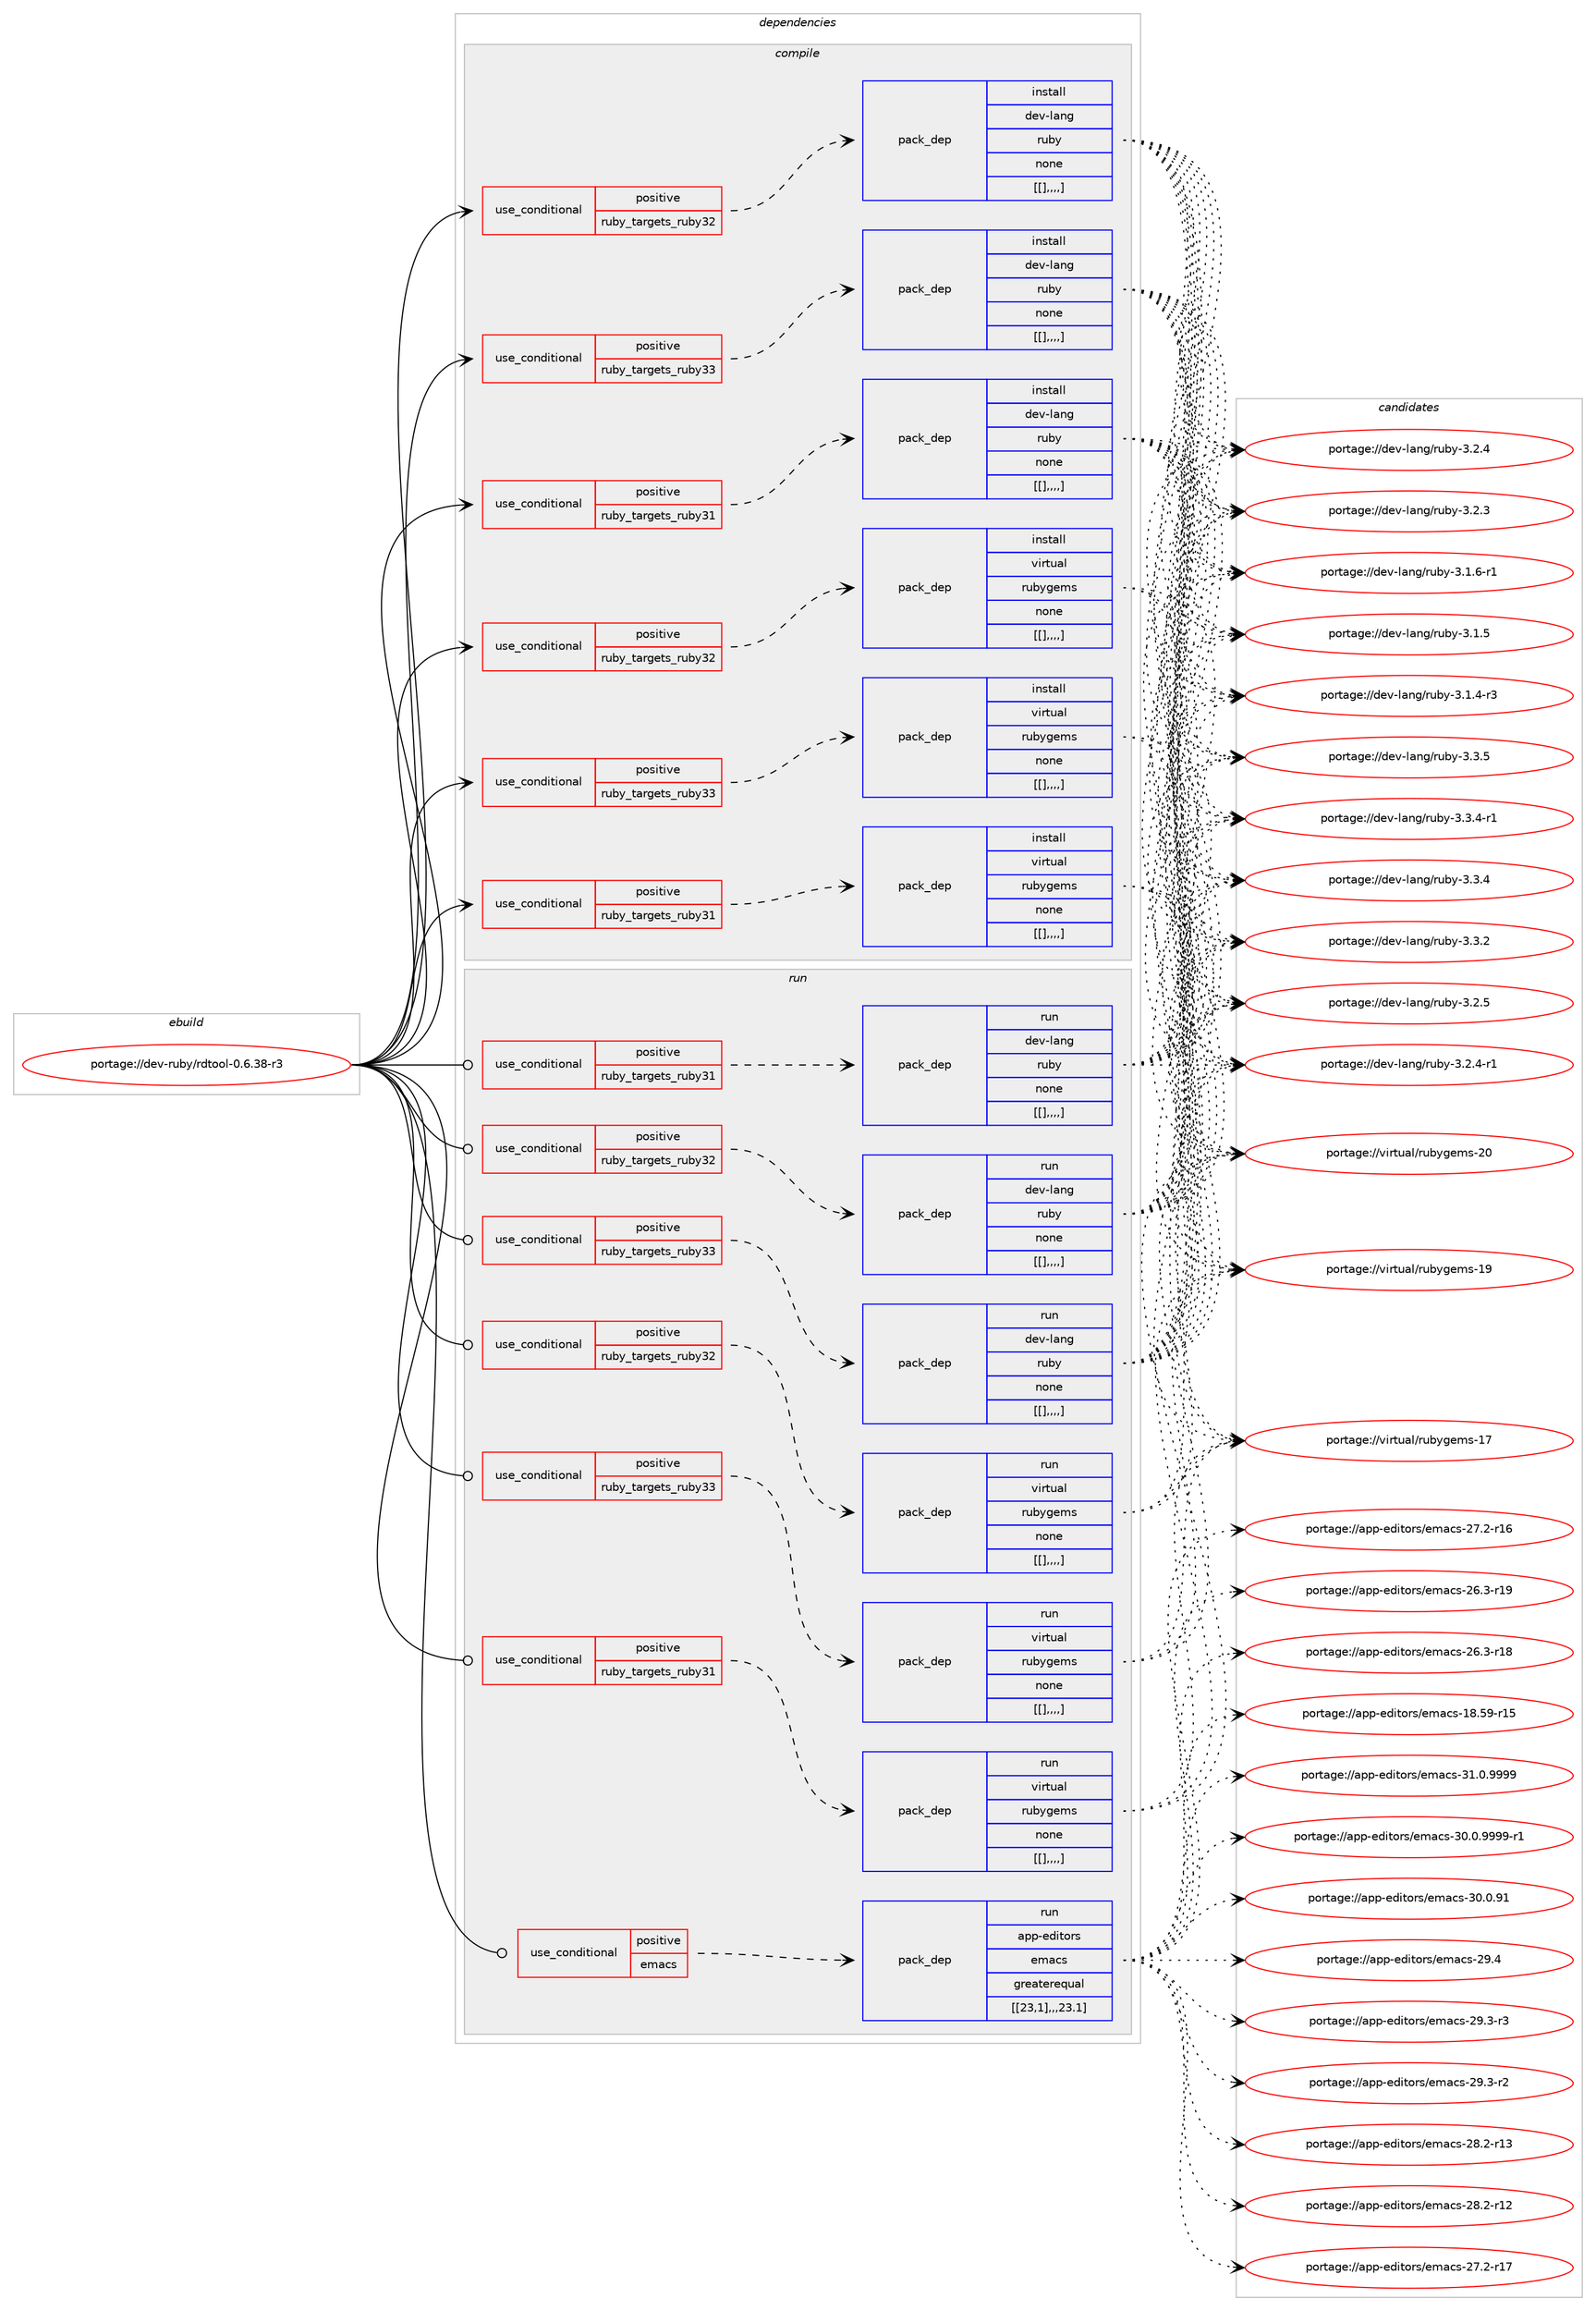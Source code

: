 digraph prolog {

# *************
# Graph options
# *************

newrank=true;
concentrate=true;
compound=true;
graph [rankdir=LR,fontname=Helvetica,fontsize=10,ranksep=1.5];#, ranksep=2.5, nodesep=0.2];
edge  [arrowhead=vee];
node  [fontname=Helvetica,fontsize=10];

# **********
# The ebuild
# **********

subgraph cluster_leftcol {
color=gray;
label=<<i>ebuild</i>>;
id [label="portage://dev-ruby/rdtool-0.6.38-r3", color=red, width=4, href="../dev-ruby/rdtool-0.6.38-r3.svg"];
}

# ****************
# The dependencies
# ****************

subgraph cluster_midcol {
color=gray;
label=<<i>dependencies</i>>;
subgraph cluster_compile {
fillcolor="#eeeeee";
style=filled;
label=<<i>compile</i>>;
subgraph cond55561 {
dependency200919 [label=<<TABLE BORDER="0" CELLBORDER="1" CELLSPACING="0" CELLPADDING="4"><TR><TD ROWSPAN="3" CELLPADDING="10">use_conditional</TD></TR><TR><TD>positive</TD></TR><TR><TD>ruby_targets_ruby31</TD></TR></TABLE>>, shape=none, color=red];
subgraph pack144008 {
dependency200920 [label=<<TABLE BORDER="0" CELLBORDER="1" CELLSPACING="0" CELLPADDING="4" WIDTH="220"><TR><TD ROWSPAN="6" CELLPADDING="30">pack_dep</TD></TR><TR><TD WIDTH="110">install</TD></TR><TR><TD>dev-lang</TD></TR><TR><TD>ruby</TD></TR><TR><TD>none</TD></TR><TR><TD>[[],,,,]</TD></TR></TABLE>>, shape=none, color=blue];
}
dependency200919:e -> dependency200920:w [weight=20,style="dashed",arrowhead="vee"];
}
id:e -> dependency200919:w [weight=20,style="solid",arrowhead="vee"];
subgraph cond55562 {
dependency200921 [label=<<TABLE BORDER="0" CELLBORDER="1" CELLSPACING="0" CELLPADDING="4"><TR><TD ROWSPAN="3" CELLPADDING="10">use_conditional</TD></TR><TR><TD>positive</TD></TR><TR><TD>ruby_targets_ruby31</TD></TR></TABLE>>, shape=none, color=red];
subgraph pack144009 {
dependency200922 [label=<<TABLE BORDER="0" CELLBORDER="1" CELLSPACING="0" CELLPADDING="4" WIDTH="220"><TR><TD ROWSPAN="6" CELLPADDING="30">pack_dep</TD></TR><TR><TD WIDTH="110">install</TD></TR><TR><TD>virtual</TD></TR><TR><TD>rubygems</TD></TR><TR><TD>none</TD></TR><TR><TD>[[],,,,]</TD></TR></TABLE>>, shape=none, color=blue];
}
dependency200921:e -> dependency200922:w [weight=20,style="dashed",arrowhead="vee"];
}
id:e -> dependency200921:w [weight=20,style="solid",arrowhead="vee"];
subgraph cond55563 {
dependency200923 [label=<<TABLE BORDER="0" CELLBORDER="1" CELLSPACING="0" CELLPADDING="4"><TR><TD ROWSPAN="3" CELLPADDING="10">use_conditional</TD></TR><TR><TD>positive</TD></TR><TR><TD>ruby_targets_ruby32</TD></TR></TABLE>>, shape=none, color=red];
subgraph pack144010 {
dependency200924 [label=<<TABLE BORDER="0" CELLBORDER="1" CELLSPACING="0" CELLPADDING="4" WIDTH="220"><TR><TD ROWSPAN="6" CELLPADDING="30">pack_dep</TD></TR><TR><TD WIDTH="110">install</TD></TR><TR><TD>dev-lang</TD></TR><TR><TD>ruby</TD></TR><TR><TD>none</TD></TR><TR><TD>[[],,,,]</TD></TR></TABLE>>, shape=none, color=blue];
}
dependency200923:e -> dependency200924:w [weight=20,style="dashed",arrowhead="vee"];
}
id:e -> dependency200923:w [weight=20,style="solid",arrowhead="vee"];
subgraph cond55564 {
dependency200925 [label=<<TABLE BORDER="0" CELLBORDER="1" CELLSPACING="0" CELLPADDING="4"><TR><TD ROWSPAN="3" CELLPADDING="10">use_conditional</TD></TR><TR><TD>positive</TD></TR><TR><TD>ruby_targets_ruby32</TD></TR></TABLE>>, shape=none, color=red];
subgraph pack144011 {
dependency200926 [label=<<TABLE BORDER="0" CELLBORDER="1" CELLSPACING="0" CELLPADDING="4" WIDTH="220"><TR><TD ROWSPAN="6" CELLPADDING="30">pack_dep</TD></TR><TR><TD WIDTH="110">install</TD></TR><TR><TD>virtual</TD></TR><TR><TD>rubygems</TD></TR><TR><TD>none</TD></TR><TR><TD>[[],,,,]</TD></TR></TABLE>>, shape=none, color=blue];
}
dependency200925:e -> dependency200926:w [weight=20,style="dashed",arrowhead="vee"];
}
id:e -> dependency200925:w [weight=20,style="solid",arrowhead="vee"];
subgraph cond55565 {
dependency200927 [label=<<TABLE BORDER="0" CELLBORDER="1" CELLSPACING="0" CELLPADDING="4"><TR><TD ROWSPAN="3" CELLPADDING="10">use_conditional</TD></TR><TR><TD>positive</TD></TR><TR><TD>ruby_targets_ruby33</TD></TR></TABLE>>, shape=none, color=red];
subgraph pack144012 {
dependency200928 [label=<<TABLE BORDER="0" CELLBORDER="1" CELLSPACING="0" CELLPADDING="4" WIDTH="220"><TR><TD ROWSPAN="6" CELLPADDING="30">pack_dep</TD></TR><TR><TD WIDTH="110">install</TD></TR><TR><TD>dev-lang</TD></TR><TR><TD>ruby</TD></TR><TR><TD>none</TD></TR><TR><TD>[[],,,,]</TD></TR></TABLE>>, shape=none, color=blue];
}
dependency200927:e -> dependency200928:w [weight=20,style="dashed",arrowhead="vee"];
}
id:e -> dependency200927:w [weight=20,style="solid",arrowhead="vee"];
subgraph cond55566 {
dependency200929 [label=<<TABLE BORDER="0" CELLBORDER="1" CELLSPACING="0" CELLPADDING="4"><TR><TD ROWSPAN="3" CELLPADDING="10">use_conditional</TD></TR><TR><TD>positive</TD></TR><TR><TD>ruby_targets_ruby33</TD></TR></TABLE>>, shape=none, color=red];
subgraph pack144013 {
dependency200930 [label=<<TABLE BORDER="0" CELLBORDER="1" CELLSPACING="0" CELLPADDING="4" WIDTH="220"><TR><TD ROWSPAN="6" CELLPADDING="30">pack_dep</TD></TR><TR><TD WIDTH="110">install</TD></TR><TR><TD>virtual</TD></TR><TR><TD>rubygems</TD></TR><TR><TD>none</TD></TR><TR><TD>[[],,,,]</TD></TR></TABLE>>, shape=none, color=blue];
}
dependency200929:e -> dependency200930:w [weight=20,style="dashed",arrowhead="vee"];
}
id:e -> dependency200929:w [weight=20,style="solid",arrowhead="vee"];
}
subgraph cluster_compileandrun {
fillcolor="#eeeeee";
style=filled;
label=<<i>compile and run</i>>;
}
subgraph cluster_run {
fillcolor="#eeeeee";
style=filled;
label=<<i>run</i>>;
subgraph cond55567 {
dependency200931 [label=<<TABLE BORDER="0" CELLBORDER="1" CELLSPACING="0" CELLPADDING="4"><TR><TD ROWSPAN="3" CELLPADDING="10">use_conditional</TD></TR><TR><TD>positive</TD></TR><TR><TD>emacs</TD></TR></TABLE>>, shape=none, color=red];
subgraph pack144014 {
dependency200932 [label=<<TABLE BORDER="0" CELLBORDER="1" CELLSPACING="0" CELLPADDING="4" WIDTH="220"><TR><TD ROWSPAN="6" CELLPADDING="30">pack_dep</TD></TR><TR><TD WIDTH="110">run</TD></TR><TR><TD>app-editors</TD></TR><TR><TD>emacs</TD></TR><TR><TD>greaterequal</TD></TR><TR><TD>[[23,1],,,23.1]</TD></TR></TABLE>>, shape=none, color=blue];
}
dependency200931:e -> dependency200932:w [weight=20,style="dashed",arrowhead="vee"];
}
id:e -> dependency200931:w [weight=20,style="solid",arrowhead="odot"];
subgraph cond55568 {
dependency200933 [label=<<TABLE BORDER="0" CELLBORDER="1" CELLSPACING="0" CELLPADDING="4"><TR><TD ROWSPAN="3" CELLPADDING="10">use_conditional</TD></TR><TR><TD>positive</TD></TR><TR><TD>ruby_targets_ruby31</TD></TR></TABLE>>, shape=none, color=red];
subgraph pack144015 {
dependency200934 [label=<<TABLE BORDER="0" CELLBORDER="1" CELLSPACING="0" CELLPADDING="4" WIDTH="220"><TR><TD ROWSPAN="6" CELLPADDING="30">pack_dep</TD></TR><TR><TD WIDTH="110">run</TD></TR><TR><TD>dev-lang</TD></TR><TR><TD>ruby</TD></TR><TR><TD>none</TD></TR><TR><TD>[[],,,,]</TD></TR></TABLE>>, shape=none, color=blue];
}
dependency200933:e -> dependency200934:w [weight=20,style="dashed",arrowhead="vee"];
}
id:e -> dependency200933:w [weight=20,style="solid",arrowhead="odot"];
subgraph cond55569 {
dependency200935 [label=<<TABLE BORDER="0" CELLBORDER="1" CELLSPACING="0" CELLPADDING="4"><TR><TD ROWSPAN="3" CELLPADDING="10">use_conditional</TD></TR><TR><TD>positive</TD></TR><TR><TD>ruby_targets_ruby31</TD></TR></TABLE>>, shape=none, color=red];
subgraph pack144016 {
dependency200936 [label=<<TABLE BORDER="0" CELLBORDER="1" CELLSPACING="0" CELLPADDING="4" WIDTH="220"><TR><TD ROWSPAN="6" CELLPADDING="30">pack_dep</TD></TR><TR><TD WIDTH="110">run</TD></TR><TR><TD>virtual</TD></TR><TR><TD>rubygems</TD></TR><TR><TD>none</TD></TR><TR><TD>[[],,,,]</TD></TR></TABLE>>, shape=none, color=blue];
}
dependency200935:e -> dependency200936:w [weight=20,style="dashed",arrowhead="vee"];
}
id:e -> dependency200935:w [weight=20,style="solid",arrowhead="odot"];
subgraph cond55570 {
dependency200937 [label=<<TABLE BORDER="0" CELLBORDER="1" CELLSPACING="0" CELLPADDING="4"><TR><TD ROWSPAN="3" CELLPADDING="10">use_conditional</TD></TR><TR><TD>positive</TD></TR><TR><TD>ruby_targets_ruby32</TD></TR></TABLE>>, shape=none, color=red];
subgraph pack144017 {
dependency200938 [label=<<TABLE BORDER="0" CELLBORDER="1" CELLSPACING="0" CELLPADDING="4" WIDTH="220"><TR><TD ROWSPAN="6" CELLPADDING="30">pack_dep</TD></TR><TR><TD WIDTH="110">run</TD></TR><TR><TD>dev-lang</TD></TR><TR><TD>ruby</TD></TR><TR><TD>none</TD></TR><TR><TD>[[],,,,]</TD></TR></TABLE>>, shape=none, color=blue];
}
dependency200937:e -> dependency200938:w [weight=20,style="dashed",arrowhead="vee"];
}
id:e -> dependency200937:w [weight=20,style="solid",arrowhead="odot"];
subgraph cond55571 {
dependency200939 [label=<<TABLE BORDER="0" CELLBORDER="1" CELLSPACING="0" CELLPADDING="4"><TR><TD ROWSPAN="3" CELLPADDING="10">use_conditional</TD></TR><TR><TD>positive</TD></TR><TR><TD>ruby_targets_ruby32</TD></TR></TABLE>>, shape=none, color=red];
subgraph pack144018 {
dependency200940 [label=<<TABLE BORDER="0" CELLBORDER="1" CELLSPACING="0" CELLPADDING="4" WIDTH="220"><TR><TD ROWSPAN="6" CELLPADDING="30">pack_dep</TD></TR><TR><TD WIDTH="110">run</TD></TR><TR><TD>virtual</TD></TR><TR><TD>rubygems</TD></TR><TR><TD>none</TD></TR><TR><TD>[[],,,,]</TD></TR></TABLE>>, shape=none, color=blue];
}
dependency200939:e -> dependency200940:w [weight=20,style="dashed",arrowhead="vee"];
}
id:e -> dependency200939:w [weight=20,style="solid",arrowhead="odot"];
subgraph cond55572 {
dependency200941 [label=<<TABLE BORDER="0" CELLBORDER="1" CELLSPACING="0" CELLPADDING="4"><TR><TD ROWSPAN="3" CELLPADDING="10">use_conditional</TD></TR><TR><TD>positive</TD></TR><TR><TD>ruby_targets_ruby33</TD></TR></TABLE>>, shape=none, color=red];
subgraph pack144019 {
dependency200942 [label=<<TABLE BORDER="0" CELLBORDER="1" CELLSPACING="0" CELLPADDING="4" WIDTH="220"><TR><TD ROWSPAN="6" CELLPADDING="30">pack_dep</TD></TR><TR><TD WIDTH="110">run</TD></TR><TR><TD>dev-lang</TD></TR><TR><TD>ruby</TD></TR><TR><TD>none</TD></TR><TR><TD>[[],,,,]</TD></TR></TABLE>>, shape=none, color=blue];
}
dependency200941:e -> dependency200942:w [weight=20,style="dashed",arrowhead="vee"];
}
id:e -> dependency200941:w [weight=20,style="solid",arrowhead="odot"];
subgraph cond55573 {
dependency200943 [label=<<TABLE BORDER="0" CELLBORDER="1" CELLSPACING="0" CELLPADDING="4"><TR><TD ROWSPAN="3" CELLPADDING="10">use_conditional</TD></TR><TR><TD>positive</TD></TR><TR><TD>ruby_targets_ruby33</TD></TR></TABLE>>, shape=none, color=red];
subgraph pack144020 {
dependency200944 [label=<<TABLE BORDER="0" CELLBORDER="1" CELLSPACING="0" CELLPADDING="4" WIDTH="220"><TR><TD ROWSPAN="6" CELLPADDING="30">pack_dep</TD></TR><TR><TD WIDTH="110">run</TD></TR><TR><TD>virtual</TD></TR><TR><TD>rubygems</TD></TR><TR><TD>none</TD></TR><TR><TD>[[],,,,]</TD></TR></TABLE>>, shape=none, color=blue];
}
dependency200943:e -> dependency200944:w [weight=20,style="dashed",arrowhead="vee"];
}
id:e -> dependency200943:w [weight=20,style="solid",arrowhead="odot"];
}
}

# **************
# The candidates
# **************

subgraph cluster_choices {
rank=same;
color=gray;
label=<<i>candidates</i>>;

subgraph choice144008 {
color=black;
nodesep=1;
choice10010111845108971101034711411798121455146514653 [label="portage://dev-lang/ruby-3.3.5", color=red, width=4,href="../dev-lang/ruby-3.3.5.svg"];
choice100101118451089711010347114117981214551465146524511449 [label="portage://dev-lang/ruby-3.3.4-r1", color=red, width=4,href="../dev-lang/ruby-3.3.4-r1.svg"];
choice10010111845108971101034711411798121455146514652 [label="portage://dev-lang/ruby-3.3.4", color=red, width=4,href="../dev-lang/ruby-3.3.4.svg"];
choice10010111845108971101034711411798121455146514650 [label="portage://dev-lang/ruby-3.3.2", color=red, width=4,href="../dev-lang/ruby-3.3.2.svg"];
choice10010111845108971101034711411798121455146504653 [label="portage://dev-lang/ruby-3.2.5", color=red, width=4,href="../dev-lang/ruby-3.2.5.svg"];
choice100101118451089711010347114117981214551465046524511449 [label="portage://dev-lang/ruby-3.2.4-r1", color=red, width=4,href="../dev-lang/ruby-3.2.4-r1.svg"];
choice10010111845108971101034711411798121455146504652 [label="portage://dev-lang/ruby-3.2.4", color=red, width=4,href="../dev-lang/ruby-3.2.4.svg"];
choice10010111845108971101034711411798121455146504651 [label="portage://dev-lang/ruby-3.2.3", color=red, width=4,href="../dev-lang/ruby-3.2.3.svg"];
choice100101118451089711010347114117981214551464946544511449 [label="portage://dev-lang/ruby-3.1.6-r1", color=red, width=4,href="../dev-lang/ruby-3.1.6-r1.svg"];
choice10010111845108971101034711411798121455146494653 [label="portage://dev-lang/ruby-3.1.5", color=red, width=4,href="../dev-lang/ruby-3.1.5.svg"];
choice100101118451089711010347114117981214551464946524511451 [label="portage://dev-lang/ruby-3.1.4-r3", color=red, width=4,href="../dev-lang/ruby-3.1.4-r3.svg"];
dependency200920:e -> choice10010111845108971101034711411798121455146514653:w [style=dotted,weight="100"];
dependency200920:e -> choice100101118451089711010347114117981214551465146524511449:w [style=dotted,weight="100"];
dependency200920:e -> choice10010111845108971101034711411798121455146514652:w [style=dotted,weight="100"];
dependency200920:e -> choice10010111845108971101034711411798121455146514650:w [style=dotted,weight="100"];
dependency200920:e -> choice10010111845108971101034711411798121455146504653:w [style=dotted,weight="100"];
dependency200920:e -> choice100101118451089711010347114117981214551465046524511449:w [style=dotted,weight="100"];
dependency200920:e -> choice10010111845108971101034711411798121455146504652:w [style=dotted,weight="100"];
dependency200920:e -> choice10010111845108971101034711411798121455146504651:w [style=dotted,weight="100"];
dependency200920:e -> choice100101118451089711010347114117981214551464946544511449:w [style=dotted,weight="100"];
dependency200920:e -> choice10010111845108971101034711411798121455146494653:w [style=dotted,weight="100"];
dependency200920:e -> choice100101118451089711010347114117981214551464946524511451:w [style=dotted,weight="100"];
}
subgraph choice144009 {
color=black;
nodesep=1;
choice118105114116117971084711411798121103101109115455048 [label="portage://virtual/rubygems-20", color=red, width=4,href="../virtual/rubygems-20.svg"];
choice118105114116117971084711411798121103101109115454957 [label="portage://virtual/rubygems-19", color=red, width=4,href="../virtual/rubygems-19.svg"];
choice118105114116117971084711411798121103101109115454955 [label="portage://virtual/rubygems-17", color=red, width=4,href="../virtual/rubygems-17.svg"];
dependency200922:e -> choice118105114116117971084711411798121103101109115455048:w [style=dotted,weight="100"];
dependency200922:e -> choice118105114116117971084711411798121103101109115454957:w [style=dotted,weight="100"];
dependency200922:e -> choice118105114116117971084711411798121103101109115454955:w [style=dotted,weight="100"];
}
subgraph choice144010 {
color=black;
nodesep=1;
choice10010111845108971101034711411798121455146514653 [label="portage://dev-lang/ruby-3.3.5", color=red, width=4,href="../dev-lang/ruby-3.3.5.svg"];
choice100101118451089711010347114117981214551465146524511449 [label="portage://dev-lang/ruby-3.3.4-r1", color=red, width=4,href="../dev-lang/ruby-3.3.4-r1.svg"];
choice10010111845108971101034711411798121455146514652 [label="portage://dev-lang/ruby-3.3.4", color=red, width=4,href="../dev-lang/ruby-3.3.4.svg"];
choice10010111845108971101034711411798121455146514650 [label="portage://dev-lang/ruby-3.3.2", color=red, width=4,href="../dev-lang/ruby-3.3.2.svg"];
choice10010111845108971101034711411798121455146504653 [label="portage://dev-lang/ruby-3.2.5", color=red, width=4,href="../dev-lang/ruby-3.2.5.svg"];
choice100101118451089711010347114117981214551465046524511449 [label="portage://dev-lang/ruby-3.2.4-r1", color=red, width=4,href="../dev-lang/ruby-3.2.4-r1.svg"];
choice10010111845108971101034711411798121455146504652 [label="portage://dev-lang/ruby-3.2.4", color=red, width=4,href="../dev-lang/ruby-3.2.4.svg"];
choice10010111845108971101034711411798121455146504651 [label="portage://dev-lang/ruby-3.2.3", color=red, width=4,href="../dev-lang/ruby-3.2.3.svg"];
choice100101118451089711010347114117981214551464946544511449 [label="portage://dev-lang/ruby-3.1.6-r1", color=red, width=4,href="../dev-lang/ruby-3.1.6-r1.svg"];
choice10010111845108971101034711411798121455146494653 [label="portage://dev-lang/ruby-3.1.5", color=red, width=4,href="../dev-lang/ruby-3.1.5.svg"];
choice100101118451089711010347114117981214551464946524511451 [label="portage://dev-lang/ruby-3.1.4-r3", color=red, width=4,href="../dev-lang/ruby-3.1.4-r3.svg"];
dependency200924:e -> choice10010111845108971101034711411798121455146514653:w [style=dotted,weight="100"];
dependency200924:e -> choice100101118451089711010347114117981214551465146524511449:w [style=dotted,weight="100"];
dependency200924:e -> choice10010111845108971101034711411798121455146514652:w [style=dotted,weight="100"];
dependency200924:e -> choice10010111845108971101034711411798121455146514650:w [style=dotted,weight="100"];
dependency200924:e -> choice10010111845108971101034711411798121455146504653:w [style=dotted,weight="100"];
dependency200924:e -> choice100101118451089711010347114117981214551465046524511449:w [style=dotted,weight="100"];
dependency200924:e -> choice10010111845108971101034711411798121455146504652:w [style=dotted,weight="100"];
dependency200924:e -> choice10010111845108971101034711411798121455146504651:w [style=dotted,weight="100"];
dependency200924:e -> choice100101118451089711010347114117981214551464946544511449:w [style=dotted,weight="100"];
dependency200924:e -> choice10010111845108971101034711411798121455146494653:w [style=dotted,weight="100"];
dependency200924:e -> choice100101118451089711010347114117981214551464946524511451:w [style=dotted,weight="100"];
}
subgraph choice144011 {
color=black;
nodesep=1;
choice118105114116117971084711411798121103101109115455048 [label="portage://virtual/rubygems-20", color=red, width=4,href="../virtual/rubygems-20.svg"];
choice118105114116117971084711411798121103101109115454957 [label="portage://virtual/rubygems-19", color=red, width=4,href="../virtual/rubygems-19.svg"];
choice118105114116117971084711411798121103101109115454955 [label="portage://virtual/rubygems-17", color=red, width=4,href="../virtual/rubygems-17.svg"];
dependency200926:e -> choice118105114116117971084711411798121103101109115455048:w [style=dotted,weight="100"];
dependency200926:e -> choice118105114116117971084711411798121103101109115454957:w [style=dotted,weight="100"];
dependency200926:e -> choice118105114116117971084711411798121103101109115454955:w [style=dotted,weight="100"];
}
subgraph choice144012 {
color=black;
nodesep=1;
choice10010111845108971101034711411798121455146514653 [label="portage://dev-lang/ruby-3.3.5", color=red, width=4,href="../dev-lang/ruby-3.3.5.svg"];
choice100101118451089711010347114117981214551465146524511449 [label="portage://dev-lang/ruby-3.3.4-r1", color=red, width=4,href="../dev-lang/ruby-3.3.4-r1.svg"];
choice10010111845108971101034711411798121455146514652 [label="portage://dev-lang/ruby-3.3.4", color=red, width=4,href="../dev-lang/ruby-3.3.4.svg"];
choice10010111845108971101034711411798121455146514650 [label="portage://dev-lang/ruby-3.3.2", color=red, width=4,href="../dev-lang/ruby-3.3.2.svg"];
choice10010111845108971101034711411798121455146504653 [label="portage://dev-lang/ruby-3.2.5", color=red, width=4,href="../dev-lang/ruby-3.2.5.svg"];
choice100101118451089711010347114117981214551465046524511449 [label="portage://dev-lang/ruby-3.2.4-r1", color=red, width=4,href="../dev-lang/ruby-3.2.4-r1.svg"];
choice10010111845108971101034711411798121455146504652 [label="portage://dev-lang/ruby-3.2.4", color=red, width=4,href="../dev-lang/ruby-3.2.4.svg"];
choice10010111845108971101034711411798121455146504651 [label="portage://dev-lang/ruby-3.2.3", color=red, width=4,href="../dev-lang/ruby-3.2.3.svg"];
choice100101118451089711010347114117981214551464946544511449 [label="portage://dev-lang/ruby-3.1.6-r1", color=red, width=4,href="../dev-lang/ruby-3.1.6-r1.svg"];
choice10010111845108971101034711411798121455146494653 [label="portage://dev-lang/ruby-3.1.5", color=red, width=4,href="../dev-lang/ruby-3.1.5.svg"];
choice100101118451089711010347114117981214551464946524511451 [label="portage://dev-lang/ruby-3.1.4-r3", color=red, width=4,href="../dev-lang/ruby-3.1.4-r3.svg"];
dependency200928:e -> choice10010111845108971101034711411798121455146514653:w [style=dotted,weight="100"];
dependency200928:e -> choice100101118451089711010347114117981214551465146524511449:w [style=dotted,weight="100"];
dependency200928:e -> choice10010111845108971101034711411798121455146514652:w [style=dotted,weight="100"];
dependency200928:e -> choice10010111845108971101034711411798121455146514650:w [style=dotted,weight="100"];
dependency200928:e -> choice10010111845108971101034711411798121455146504653:w [style=dotted,weight="100"];
dependency200928:e -> choice100101118451089711010347114117981214551465046524511449:w [style=dotted,weight="100"];
dependency200928:e -> choice10010111845108971101034711411798121455146504652:w [style=dotted,weight="100"];
dependency200928:e -> choice10010111845108971101034711411798121455146504651:w [style=dotted,weight="100"];
dependency200928:e -> choice100101118451089711010347114117981214551464946544511449:w [style=dotted,weight="100"];
dependency200928:e -> choice10010111845108971101034711411798121455146494653:w [style=dotted,weight="100"];
dependency200928:e -> choice100101118451089711010347114117981214551464946524511451:w [style=dotted,weight="100"];
}
subgraph choice144013 {
color=black;
nodesep=1;
choice118105114116117971084711411798121103101109115455048 [label="portage://virtual/rubygems-20", color=red, width=4,href="../virtual/rubygems-20.svg"];
choice118105114116117971084711411798121103101109115454957 [label="portage://virtual/rubygems-19", color=red, width=4,href="../virtual/rubygems-19.svg"];
choice118105114116117971084711411798121103101109115454955 [label="portage://virtual/rubygems-17", color=red, width=4,href="../virtual/rubygems-17.svg"];
dependency200930:e -> choice118105114116117971084711411798121103101109115455048:w [style=dotted,weight="100"];
dependency200930:e -> choice118105114116117971084711411798121103101109115454957:w [style=dotted,weight="100"];
dependency200930:e -> choice118105114116117971084711411798121103101109115454955:w [style=dotted,weight="100"];
}
subgraph choice144014 {
color=black;
nodesep=1;
choice971121124510110010511611111411547101109979911545514946484657575757 [label="portage://app-editors/emacs-31.0.9999", color=red, width=4,href="../app-editors/emacs-31.0.9999.svg"];
choice9711211245101100105116111114115471011099799115455148464846575757574511449 [label="portage://app-editors/emacs-30.0.9999-r1", color=red, width=4,href="../app-editors/emacs-30.0.9999-r1.svg"];
choice97112112451011001051161111141154710110997991154551484648465749 [label="portage://app-editors/emacs-30.0.91", color=red, width=4,href="../app-editors/emacs-30.0.91.svg"];
choice97112112451011001051161111141154710110997991154550574652 [label="portage://app-editors/emacs-29.4", color=red, width=4,href="../app-editors/emacs-29.4.svg"];
choice971121124510110010511611111411547101109979911545505746514511451 [label="portage://app-editors/emacs-29.3-r3", color=red, width=4,href="../app-editors/emacs-29.3-r3.svg"];
choice971121124510110010511611111411547101109979911545505746514511450 [label="portage://app-editors/emacs-29.3-r2", color=red, width=4,href="../app-editors/emacs-29.3-r2.svg"];
choice97112112451011001051161111141154710110997991154550564650451144951 [label="portage://app-editors/emacs-28.2-r13", color=red, width=4,href="../app-editors/emacs-28.2-r13.svg"];
choice97112112451011001051161111141154710110997991154550564650451144950 [label="portage://app-editors/emacs-28.2-r12", color=red, width=4,href="../app-editors/emacs-28.2-r12.svg"];
choice97112112451011001051161111141154710110997991154550554650451144955 [label="portage://app-editors/emacs-27.2-r17", color=red, width=4,href="../app-editors/emacs-27.2-r17.svg"];
choice97112112451011001051161111141154710110997991154550554650451144954 [label="portage://app-editors/emacs-27.2-r16", color=red, width=4,href="../app-editors/emacs-27.2-r16.svg"];
choice97112112451011001051161111141154710110997991154550544651451144957 [label="portage://app-editors/emacs-26.3-r19", color=red, width=4,href="../app-editors/emacs-26.3-r19.svg"];
choice97112112451011001051161111141154710110997991154550544651451144956 [label="portage://app-editors/emacs-26.3-r18", color=red, width=4,href="../app-editors/emacs-26.3-r18.svg"];
choice9711211245101100105116111114115471011099799115454956465357451144953 [label="portage://app-editors/emacs-18.59-r15", color=red, width=4,href="../app-editors/emacs-18.59-r15.svg"];
dependency200932:e -> choice971121124510110010511611111411547101109979911545514946484657575757:w [style=dotted,weight="100"];
dependency200932:e -> choice9711211245101100105116111114115471011099799115455148464846575757574511449:w [style=dotted,weight="100"];
dependency200932:e -> choice97112112451011001051161111141154710110997991154551484648465749:w [style=dotted,weight="100"];
dependency200932:e -> choice97112112451011001051161111141154710110997991154550574652:w [style=dotted,weight="100"];
dependency200932:e -> choice971121124510110010511611111411547101109979911545505746514511451:w [style=dotted,weight="100"];
dependency200932:e -> choice971121124510110010511611111411547101109979911545505746514511450:w [style=dotted,weight="100"];
dependency200932:e -> choice97112112451011001051161111141154710110997991154550564650451144951:w [style=dotted,weight="100"];
dependency200932:e -> choice97112112451011001051161111141154710110997991154550564650451144950:w [style=dotted,weight="100"];
dependency200932:e -> choice97112112451011001051161111141154710110997991154550554650451144955:w [style=dotted,weight="100"];
dependency200932:e -> choice97112112451011001051161111141154710110997991154550554650451144954:w [style=dotted,weight="100"];
dependency200932:e -> choice97112112451011001051161111141154710110997991154550544651451144957:w [style=dotted,weight="100"];
dependency200932:e -> choice97112112451011001051161111141154710110997991154550544651451144956:w [style=dotted,weight="100"];
dependency200932:e -> choice9711211245101100105116111114115471011099799115454956465357451144953:w [style=dotted,weight="100"];
}
subgraph choice144015 {
color=black;
nodesep=1;
choice10010111845108971101034711411798121455146514653 [label="portage://dev-lang/ruby-3.3.5", color=red, width=4,href="../dev-lang/ruby-3.3.5.svg"];
choice100101118451089711010347114117981214551465146524511449 [label="portage://dev-lang/ruby-3.3.4-r1", color=red, width=4,href="../dev-lang/ruby-3.3.4-r1.svg"];
choice10010111845108971101034711411798121455146514652 [label="portage://dev-lang/ruby-3.3.4", color=red, width=4,href="../dev-lang/ruby-3.3.4.svg"];
choice10010111845108971101034711411798121455146514650 [label="portage://dev-lang/ruby-3.3.2", color=red, width=4,href="../dev-lang/ruby-3.3.2.svg"];
choice10010111845108971101034711411798121455146504653 [label="portage://dev-lang/ruby-3.2.5", color=red, width=4,href="../dev-lang/ruby-3.2.5.svg"];
choice100101118451089711010347114117981214551465046524511449 [label="portage://dev-lang/ruby-3.2.4-r1", color=red, width=4,href="../dev-lang/ruby-3.2.4-r1.svg"];
choice10010111845108971101034711411798121455146504652 [label="portage://dev-lang/ruby-3.2.4", color=red, width=4,href="../dev-lang/ruby-3.2.4.svg"];
choice10010111845108971101034711411798121455146504651 [label="portage://dev-lang/ruby-3.2.3", color=red, width=4,href="../dev-lang/ruby-3.2.3.svg"];
choice100101118451089711010347114117981214551464946544511449 [label="portage://dev-lang/ruby-3.1.6-r1", color=red, width=4,href="../dev-lang/ruby-3.1.6-r1.svg"];
choice10010111845108971101034711411798121455146494653 [label="portage://dev-lang/ruby-3.1.5", color=red, width=4,href="../dev-lang/ruby-3.1.5.svg"];
choice100101118451089711010347114117981214551464946524511451 [label="portage://dev-lang/ruby-3.1.4-r3", color=red, width=4,href="../dev-lang/ruby-3.1.4-r3.svg"];
dependency200934:e -> choice10010111845108971101034711411798121455146514653:w [style=dotted,weight="100"];
dependency200934:e -> choice100101118451089711010347114117981214551465146524511449:w [style=dotted,weight="100"];
dependency200934:e -> choice10010111845108971101034711411798121455146514652:w [style=dotted,weight="100"];
dependency200934:e -> choice10010111845108971101034711411798121455146514650:w [style=dotted,weight="100"];
dependency200934:e -> choice10010111845108971101034711411798121455146504653:w [style=dotted,weight="100"];
dependency200934:e -> choice100101118451089711010347114117981214551465046524511449:w [style=dotted,weight="100"];
dependency200934:e -> choice10010111845108971101034711411798121455146504652:w [style=dotted,weight="100"];
dependency200934:e -> choice10010111845108971101034711411798121455146504651:w [style=dotted,weight="100"];
dependency200934:e -> choice100101118451089711010347114117981214551464946544511449:w [style=dotted,weight="100"];
dependency200934:e -> choice10010111845108971101034711411798121455146494653:w [style=dotted,weight="100"];
dependency200934:e -> choice100101118451089711010347114117981214551464946524511451:w [style=dotted,weight="100"];
}
subgraph choice144016 {
color=black;
nodesep=1;
choice118105114116117971084711411798121103101109115455048 [label="portage://virtual/rubygems-20", color=red, width=4,href="../virtual/rubygems-20.svg"];
choice118105114116117971084711411798121103101109115454957 [label="portage://virtual/rubygems-19", color=red, width=4,href="../virtual/rubygems-19.svg"];
choice118105114116117971084711411798121103101109115454955 [label="portage://virtual/rubygems-17", color=red, width=4,href="../virtual/rubygems-17.svg"];
dependency200936:e -> choice118105114116117971084711411798121103101109115455048:w [style=dotted,weight="100"];
dependency200936:e -> choice118105114116117971084711411798121103101109115454957:w [style=dotted,weight="100"];
dependency200936:e -> choice118105114116117971084711411798121103101109115454955:w [style=dotted,weight="100"];
}
subgraph choice144017 {
color=black;
nodesep=1;
choice10010111845108971101034711411798121455146514653 [label="portage://dev-lang/ruby-3.3.5", color=red, width=4,href="../dev-lang/ruby-3.3.5.svg"];
choice100101118451089711010347114117981214551465146524511449 [label="portage://dev-lang/ruby-3.3.4-r1", color=red, width=4,href="../dev-lang/ruby-3.3.4-r1.svg"];
choice10010111845108971101034711411798121455146514652 [label="portage://dev-lang/ruby-3.3.4", color=red, width=4,href="../dev-lang/ruby-3.3.4.svg"];
choice10010111845108971101034711411798121455146514650 [label="portage://dev-lang/ruby-3.3.2", color=red, width=4,href="../dev-lang/ruby-3.3.2.svg"];
choice10010111845108971101034711411798121455146504653 [label="portage://dev-lang/ruby-3.2.5", color=red, width=4,href="../dev-lang/ruby-3.2.5.svg"];
choice100101118451089711010347114117981214551465046524511449 [label="portage://dev-lang/ruby-3.2.4-r1", color=red, width=4,href="../dev-lang/ruby-3.2.4-r1.svg"];
choice10010111845108971101034711411798121455146504652 [label="portage://dev-lang/ruby-3.2.4", color=red, width=4,href="../dev-lang/ruby-3.2.4.svg"];
choice10010111845108971101034711411798121455146504651 [label="portage://dev-lang/ruby-3.2.3", color=red, width=4,href="../dev-lang/ruby-3.2.3.svg"];
choice100101118451089711010347114117981214551464946544511449 [label="portage://dev-lang/ruby-3.1.6-r1", color=red, width=4,href="../dev-lang/ruby-3.1.6-r1.svg"];
choice10010111845108971101034711411798121455146494653 [label="portage://dev-lang/ruby-3.1.5", color=red, width=4,href="../dev-lang/ruby-3.1.5.svg"];
choice100101118451089711010347114117981214551464946524511451 [label="portage://dev-lang/ruby-3.1.4-r3", color=red, width=4,href="../dev-lang/ruby-3.1.4-r3.svg"];
dependency200938:e -> choice10010111845108971101034711411798121455146514653:w [style=dotted,weight="100"];
dependency200938:e -> choice100101118451089711010347114117981214551465146524511449:w [style=dotted,weight="100"];
dependency200938:e -> choice10010111845108971101034711411798121455146514652:w [style=dotted,weight="100"];
dependency200938:e -> choice10010111845108971101034711411798121455146514650:w [style=dotted,weight="100"];
dependency200938:e -> choice10010111845108971101034711411798121455146504653:w [style=dotted,weight="100"];
dependency200938:e -> choice100101118451089711010347114117981214551465046524511449:w [style=dotted,weight="100"];
dependency200938:e -> choice10010111845108971101034711411798121455146504652:w [style=dotted,weight="100"];
dependency200938:e -> choice10010111845108971101034711411798121455146504651:w [style=dotted,weight="100"];
dependency200938:e -> choice100101118451089711010347114117981214551464946544511449:w [style=dotted,weight="100"];
dependency200938:e -> choice10010111845108971101034711411798121455146494653:w [style=dotted,weight="100"];
dependency200938:e -> choice100101118451089711010347114117981214551464946524511451:w [style=dotted,weight="100"];
}
subgraph choice144018 {
color=black;
nodesep=1;
choice118105114116117971084711411798121103101109115455048 [label="portage://virtual/rubygems-20", color=red, width=4,href="../virtual/rubygems-20.svg"];
choice118105114116117971084711411798121103101109115454957 [label="portage://virtual/rubygems-19", color=red, width=4,href="../virtual/rubygems-19.svg"];
choice118105114116117971084711411798121103101109115454955 [label="portage://virtual/rubygems-17", color=red, width=4,href="../virtual/rubygems-17.svg"];
dependency200940:e -> choice118105114116117971084711411798121103101109115455048:w [style=dotted,weight="100"];
dependency200940:e -> choice118105114116117971084711411798121103101109115454957:w [style=dotted,weight="100"];
dependency200940:e -> choice118105114116117971084711411798121103101109115454955:w [style=dotted,weight="100"];
}
subgraph choice144019 {
color=black;
nodesep=1;
choice10010111845108971101034711411798121455146514653 [label="portage://dev-lang/ruby-3.3.5", color=red, width=4,href="../dev-lang/ruby-3.3.5.svg"];
choice100101118451089711010347114117981214551465146524511449 [label="portage://dev-lang/ruby-3.3.4-r1", color=red, width=4,href="../dev-lang/ruby-3.3.4-r1.svg"];
choice10010111845108971101034711411798121455146514652 [label="portage://dev-lang/ruby-3.3.4", color=red, width=4,href="../dev-lang/ruby-3.3.4.svg"];
choice10010111845108971101034711411798121455146514650 [label="portage://dev-lang/ruby-3.3.2", color=red, width=4,href="../dev-lang/ruby-3.3.2.svg"];
choice10010111845108971101034711411798121455146504653 [label="portage://dev-lang/ruby-3.2.5", color=red, width=4,href="../dev-lang/ruby-3.2.5.svg"];
choice100101118451089711010347114117981214551465046524511449 [label="portage://dev-lang/ruby-3.2.4-r1", color=red, width=4,href="../dev-lang/ruby-3.2.4-r1.svg"];
choice10010111845108971101034711411798121455146504652 [label="portage://dev-lang/ruby-3.2.4", color=red, width=4,href="../dev-lang/ruby-3.2.4.svg"];
choice10010111845108971101034711411798121455146504651 [label="portage://dev-lang/ruby-3.2.3", color=red, width=4,href="../dev-lang/ruby-3.2.3.svg"];
choice100101118451089711010347114117981214551464946544511449 [label="portage://dev-lang/ruby-3.1.6-r1", color=red, width=4,href="../dev-lang/ruby-3.1.6-r1.svg"];
choice10010111845108971101034711411798121455146494653 [label="portage://dev-lang/ruby-3.1.5", color=red, width=4,href="../dev-lang/ruby-3.1.5.svg"];
choice100101118451089711010347114117981214551464946524511451 [label="portage://dev-lang/ruby-3.1.4-r3", color=red, width=4,href="../dev-lang/ruby-3.1.4-r3.svg"];
dependency200942:e -> choice10010111845108971101034711411798121455146514653:w [style=dotted,weight="100"];
dependency200942:e -> choice100101118451089711010347114117981214551465146524511449:w [style=dotted,weight="100"];
dependency200942:e -> choice10010111845108971101034711411798121455146514652:w [style=dotted,weight="100"];
dependency200942:e -> choice10010111845108971101034711411798121455146514650:w [style=dotted,weight="100"];
dependency200942:e -> choice10010111845108971101034711411798121455146504653:w [style=dotted,weight="100"];
dependency200942:e -> choice100101118451089711010347114117981214551465046524511449:w [style=dotted,weight="100"];
dependency200942:e -> choice10010111845108971101034711411798121455146504652:w [style=dotted,weight="100"];
dependency200942:e -> choice10010111845108971101034711411798121455146504651:w [style=dotted,weight="100"];
dependency200942:e -> choice100101118451089711010347114117981214551464946544511449:w [style=dotted,weight="100"];
dependency200942:e -> choice10010111845108971101034711411798121455146494653:w [style=dotted,weight="100"];
dependency200942:e -> choice100101118451089711010347114117981214551464946524511451:w [style=dotted,weight="100"];
}
subgraph choice144020 {
color=black;
nodesep=1;
choice118105114116117971084711411798121103101109115455048 [label="portage://virtual/rubygems-20", color=red, width=4,href="../virtual/rubygems-20.svg"];
choice118105114116117971084711411798121103101109115454957 [label="portage://virtual/rubygems-19", color=red, width=4,href="../virtual/rubygems-19.svg"];
choice118105114116117971084711411798121103101109115454955 [label="portage://virtual/rubygems-17", color=red, width=4,href="../virtual/rubygems-17.svg"];
dependency200944:e -> choice118105114116117971084711411798121103101109115455048:w [style=dotted,weight="100"];
dependency200944:e -> choice118105114116117971084711411798121103101109115454957:w [style=dotted,weight="100"];
dependency200944:e -> choice118105114116117971084711411798121103101109115454955:w [style=dotted,weight="100"];
}
}

}
